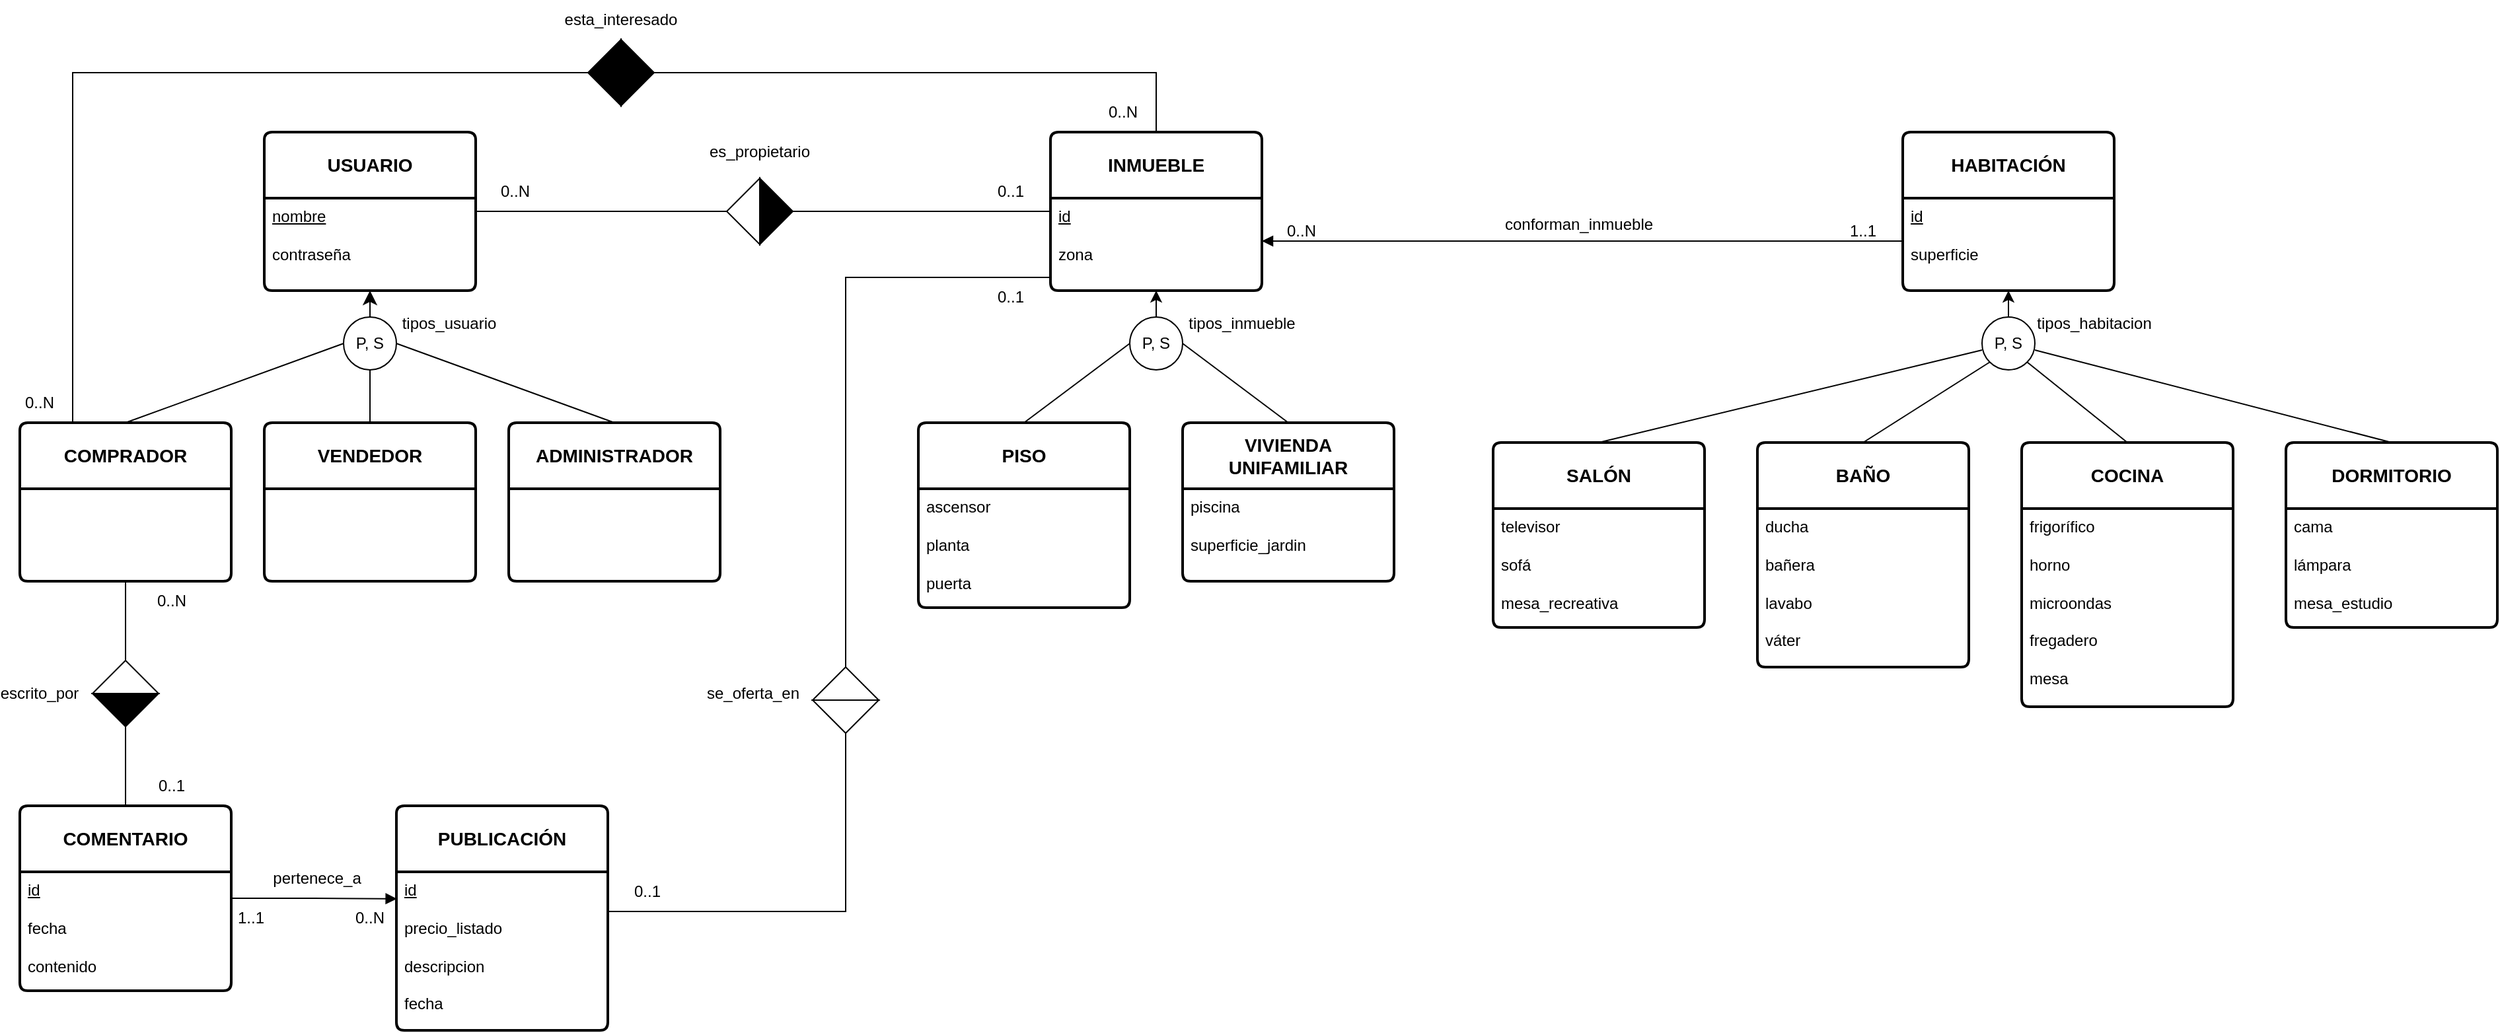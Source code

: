 <mxfile version="27.0.6">
  <diagram id="R2lEEEUBdFMjLlhIrx00" name="Page-1">
    <mxGraphModel dx="574" dy="304" grid="1" gridSize="10" guides="1" tooltips="1" connect="1" arrows="1" fold="1" page="1" pageScale="1" pageWidth="850" pageHeight="1100" math="0" shadow="0" extFonts="Permanent Marker^https://fonts.googleapis.com/css?family=Permanent+Marker">
      <root>
        <mxCell id="0" />
        <mxCell id="1" parent="0" />
        <mxCell id="4e2i7B92s4lmDY4O2SuO-6" value="&lt;b&gt;USUARIO&lt;/b&gt;" style="swimlane;childLayout=stackLayout;horizontal=1;startSize=50;horizontalStack=0;rounded=1;fontSize=14;fontStyle=0;strokeWidth=2;resizeParent=0;resizeLast=1;shadow=0;dashed=0;align=center;arcSize=4;whiteSpace=wrap;html=1;" parent="1" vertex="1">
          <mxGeometry x="280" y="180" width="160" height="120" as="geometry" />
        </mxCell>
        <mxCell id="4e2i7B92s4lmDY4O2SuO-7" value="&lt;u&gt;nombre&lt;/u&gt;&lt;br&gt;&lt;br&gt;&lt;div&gt;contraseña&lt;/div&gt;" style="align=left;strokeColor=none;fillColor=none;spacingLeft=4;spacingRight=4;fontSize=12;verticalAlign=top;resizable=0;rotatable=0;part=1;html=1;whiteSpace=wrap;" parent="4e2i7B92s4lmDY4O2SuO-6" vertex="1">
          <mxGeometry y="50" width="160" height="70" as="geometry" />
        </mxCell>
        <mxCell id="4e2i7B92s4lmDY4O2SuO-20" style="edgeStyle=none;curved=1;rounded=0;orthogonalLoop=1;jettySize=auto;html=1;exitX=0.5;exitY=0;exitDx=0;exitDy=0;entryX=0;entryY=0.5;entryDx=0;entryDy=0;fontSize=12;startSize=8;endSize=8;endArrow=none;startFill=0;" parent="1" source="4e2i7B92s4lmDY4O2SuO-8" target="4e2i7B92s4lmDY4O2SuO-13" edge="1">
          <mxGeometry relative="1" as="geometry" />
        </mxCell>
        <mxCell id="3zyrOIfzfFuT3gQMHK2X-5" style="edgeStyle=orthogonalEdgeStyle;rounded=0;orthogonalLoop=1;jettySize=auto;html=1;exitX=0.25;exitY=0;exitDx=0;exitDy=0;entryX=1;entryY=0.5;entryDx=0;entryDy=0;endArrow=none;startFill=0;" edge="1" parent="1" source="4e2i7B92s4lmDY4O2SuO-8" target="3zyrOIfzfFuT3gQMHK2X-1">
          <mxGeometry relative="1" as="geometry" />
        </mxCell>
        <mxCell id="4e2i7B92s4lmDY4O2SuO-8" value="&lt;b&gt;COMPRADOR&lt;/b&gt;" style="swimlane;childLayout=stackLayout;horizontal=1;startSize=50;horizontalStack=0;rounded=1;fontSize=14;fontStyle=0;strokeWidth=2;resizeParent=0;resizeLast=1;shadow=0;dashed=0;align=center;arcSize=4;whiteSpace=wrap;html=1;" parent="1" vertex="1">
          <mxGeometry x="95" y="400" width="160" height="120" as="geometry" />
        </mxCell>
        <mxCell id="4e2i7B92s4lmDY4O2SuO-19" style="edgeStyle=none;curved=1;rounded=0;orthogonalLoop=1;jettySize=auto;html=1;exitX=0.5;exitY=0;exitDx=0;exitDy=0;entryX=0.5;entryY=1;entryDx=0;entryDy=0;fontSize=12;startSize=8;endSize=8;endArrow=none;startFill=0;" parent="1" source="4e2i7B92s4lmDY4O2SuO-10" target="4e2i7B92s4lmDY4O2SuO-13" edge="1">
          <mxGeometry relative="1" as="geometry" />
        </mxCell>
        <mxCell id="4e2i7B92s4lmDY4O2SuO-10" value="&lt;b&gt;VENDEDOR&lt;/b&gt;" style="swimlane;childLayout=stackLayout;horizontal=1;startSize=50;horizontalStack=0;rounded=1;fontSize=14;fontStyle=0;strokeWidth=2;resizeParent=0;resizeLast=1;shadow=0;dashed=0;align=center;arcSize=4;whiteSpace=wrap;html=1;" parent="1" vertex="1">
          <mxGeometry x="280" y="400" width="160" height="120" as="geometry" />
        </mxCell>
        <mxCell id="4e2i7B92s4lmDY4O2SuO-18" style="edgeStyle=none;curved=1;rounded=0;orthogonalLoop=1;jettySize=auto;html=1;exitX=0.5;exitY=0;exitDx=0;exitDy=0;entryX=1;entryY=0.5;entryDx=0;entryDy=0;fontSize=12;startSize=8;endSize=8;endArrow=none;startFill=0;" parent="1" source="4e2i7B92s4lmDY4O2SuO-11" target="4e2i7B92s4lmDY4O2SuO-13" edge="1">
          <mxGeometry relative="1" as="geometry" />
        </mxCell>
        <mxCell id="4e2i7B92s4lmDY4O2SuO-11" value="&lt;b&gt;ADMINISTRADOR&lt;/b&gt;" style="swimlane;childLayout=stackLayout;horizontal=1;startSize=50;horizontalStack=0;rounded=1;fontSize=14;fontStyle=0;strokeWidth=2;resizeParent=0;resizeLast=1;shadow=0;dashed=0;align=center;arcSize=4;whiteSpace=wrap;html=1;" parent="1" vertex="1">
          <mxGeometry x="465" y="400" width="160" height="120" as="geometry" />
        </mxCell>
        <mxCell id="4e2i7B92s4lmDY4O2SuO-14" style="edgeStyle=none;curved=1;rounded=0;orthogonalLoop=1;jettySize=auto;html=1;exitX=0.5;exitY=0;exitDx=0;exitDy=0;entryX=0.5;entryY=1;entryDx=0;entryDy=0;fontSize=12;startSize=8;endSize=8;" parent="1" source="4e2i7B92s4lmDY4O2SuO-13" target="4e2i7B92s4lmDY4O2SuO-7" edge="1">
          <mxGeometry relative="1" as="geometry" />
        </mxCell>
        <mxCell id="4e2i7B92s4lmDY4O2SuO-13" value="P, S" style="ellipse;whiteSpace=wrap;html=1;aspect=fixed;" parent="1" vertex="1">
          <mxGeometry x="340" y="320" width="40" height="40" as="geometry" />
        </mxCell>
        <mxCell id="4e2i7B92s4lmDY4O2SuO-21" value="tipos_usuario" style="text;html=1;align=center;verticalAlign=middle;whiteSpace=wrap;rounded=0;" parent="1" vertex="1">
          <mxGeometry x="390" y="310" width="60" height="30" as="geometry" />
        </mxCell>
        <mxCell id="4e2i7B92s4lmDY4O2SuO-22" value="&lt;b&gt;INMUEBLE&lt;/b&gt;" style="swimlane;childLayout=stackLayout;horizontal=1;startSize=50;horizontalStack=0;rounded=1;fontSize=14;fontStyle=0;strokeWidth=2;resizeParent=0;resizeLast=1;shadow=0;dashed=0;align=center;arcSize=4;whiteSpace=wrap;html=1;" parent="1" vertex="1">
          <mxGeometry x="875" y="180" width="160" height="120" as="geometry" />
        </mxCell>
        <mxCell id="4e2i7B92s4lmDY4O2SuO-23" value="&lt;u&gt;id&lt;/u&gt;&lt;br&gt;&lt;br&gt;&lt;div&gt;zona&lt;/div&gt;" style="align=left;strokeColor=none;fillColor=none;spacingLeft=4;spacingRight=4;fontSize=12;verticalAlign=top;resizable=0;rotatable=0;part=1;html=1;whiteSpace=wrap;" parent="4e2i7B92s4lmDY4O2SuO-22" vertex="1">
          <mxGeometry y="50" width="160" height="70" as="geometry" />
        </mxCell>
        <mxCell id="v-jbXw5zntiqwaU9itKJ-7" style="edgeStyle=none;curved=1;rounded=0;orthogonalLoop=1;jettySize=auto;html=1;exitX=0.5;exitY=0;exitDx=0;exitDy=0;entryX=0;entryY=0.5;entryDx=0;entryDy=0;fontSize=12;startSize=8;endSize=8;endArrow=none;startFill=0;" parent="1" edge="1">
          <mxGeometry relative="1" as="geometry">
            <mxPoint x="935" y="340" as="targetPoint" />
            <mxPoint x="855.0" y="400.0" as="sourcePoint" />
          </mxGeometry>
        </mxCell>
        <mxCell id="v-jbXw5zntiqwaU9itKJ-11" style="edgeStyle=none;curved=1;rounded=0;orthogonalLoop=1;jettySize=auto;html=1;exitX=0.5;exitY=0;exitDx=0;exitDy=0;entryX=1;entryY=0.5;entryDx=0;entryDy=0;fontSize=12;startSize=8;endSize=8;endArrow=none;startFill=0;" parent="1" edge="1">
          <mxGeometry relative="1" as="geometry">
            <mxPoint x="975" y="340" as="targetPoint" />
            <mxPoint x="1055.0" y="400.0" as="sourcePoint" />
          </mxGeometry>
        </mxCell>
        <mxCell id="v-jbXw5zntiqwaU9itKJ-15" style="edgeStyle=orthogonalEdgeStyle;rounded=0;orthogonalLoop=1;jettySize=auto;html=1;exitX=0.5;exitY=0;exitDx=0;exitDy=0;entryX=0.5;entryY=1;entryDx=0;entryDy=0;" parent="1" source="v-jbXw5zntiqwaU9itKJ-14" target="4e2i7B92s4lmDY4O2SuO-23" edge="1">
          <mxGeometry relative="1" as="geometry" />
        </mxCell>
        <mxCell id="v-jbXw5zntiqwaU9itKJ-14" value="P, S" style="ellipse;whiteSpace=wrap;html=1;aspect=fixed;" parent="1" vertex="1">
          <mxGeometry x="935" y="320" width="40" height="40" as="geometry" />
        </mxCell>
        <mxCell id="v-jbXw5zntiqwaU9itKJ-16" value="tipos_inmueble" style="text;html=1;align=center;verticalAlign=middle;whiteSpace=wrap;rounded=0;" parent="1" vertex="1">
          <mxGeometry x="990" y="310" width="60" height="30" as="geometry" />
        </mxCell>
        <mxCell id="v-jbXw5zntiqwaU9itKJ-18" value="&lt;b&gt;PISO&lt;/b&gt;" style="swimlane;childLayout=stackLayout;horizontal=1;startSize=50;horizontalStack=0;rounded=1;fontSize=14;fontStyle=0;strokeWidth=2;resizeParent=0;resizeLast=1;shadow=0;dashed=0;align=center;arcSize=4;whiteSpace=wrap;html=1;" parent="1" vertex="1">
          <mxGeometry x="775" y="400" width="160" height="140" as="geometry" />
        </mxCell>
        <mxCell id="v-jbXw5zntiqwaU9itKJ-19" value="&lt;div&gt;ascensor&lt;/div&gt;&lt;div&gt;&lt;br&gt;&lt;/div&gt;planta&lt;div&gt;&lt;br&gt;&lt;/div&gt;&lt;div&gt;puerta&lt;/div&gt;" style="align=left;strokeColor=none;fillColor=none;spacingLeft=4;spacingRight=4;fontSize=12;verticalAlign=top;resizable=0;rotatable=0;part=1;html=1;whiteSpace=wrap;" parent="v-jbXw5zntiqwaU9itKJ-18" vertex="1">
          <mxGeometry y="50" width="160" height="90" as="geometry" />
        </mxCell>
        <mxCell id="v-jbXw5zntiqwaU9itKJ-20" value="&lt;b&gt;VIVIENDA UNIFAMILIAR&lt;/b&gt;" style="swimlane;childLayout=stackLayout;horizontal=1;startSize=50;horizontalStack=0;rounded=1;fontSize=14;fontStyle=0;strokeWidth=2;resizeParent=0;resizeLast=1;shadow=0;dashed=0;align=center;arcSize=4;whiteSpace=wrap;html=1;" parent="1" vertex="1">
          <mxGeometry x="975" y="400" width="160" height="120" as="geometry" />
        </mxCell>
        <mxCell id="v-jbXw5zntiqwaU9itKJ-21" value="piscina&lt;div&gt;&lt;br&gt;&lt;/div&gt;&lt;div&gt;superficie_jardin&lt;/div&gt;" style="align=left;strokeColor=none;fillColor=none;spacingLeft=4;spacingRight=4;fontSize=12;verticalAlign=top;resizable=0;rotatable=0;part=1;html=1;whiteSpace=wrap;" parent="v-jbXw5zntiqwaU9itKJ-20" vertex="1">
          <mxGeometry y="50" width="160" height="70" as="geometry" />
        </mxCell>
        <mxCell id="v-jbXw5zntiqwaU9itKJ-22" value="&lt;b&gt;HABITACIÓN&lt;/b&gt;" style="swimlane;childLayout=stackLayout;horizontal=1;startSize=50;horizontalStack=0;rounded=1;fontSize=14;fontStyle=0;strokeWidth=2;resizeParent=0;resizeLast=1;shadow=0;dashed=0;align=center;arcSize=4;whiteSpace=wrap;html=1;" parent="1" vertex="1">
          <mxGeometry x="1520" y="180" width="160" height="120" as="geometry" />
        </mxCell>
        <mxCell id="v-jbXw5zntiqwaU9itKJ-23" value="&lt;u&gt;id&lt;/u&gt;&lt;div&gt;&lt;br&gt;&lt;/div&gt;&lt;div&gt;superficie&lt;/div&gt;" style="align=left;strokeColor=none;fillColor=none;spacingLeft=4;spacingRight=4;fontSize=12;verticalAlign=top;resizable=0;rotatable=0;part=1;html=1;whiteSpace=wrap;" parent="v-jbXw5zntiqwaU9itKJ-22" vertex="1">
          <mxGeometry y="50" width="160" height="70" as="geometry" />
        </mxCell>
        <mxCell id="v-jbXw5zntiqwaU9itKJ-26" style="edgeStyle=orthogonalEdgeStyle;rounded=0;orthogonalLoop=1;jettySize=auto;html=1;exitX=0.5;exitY=0;exitDx=0;exitDy=0;entryX=0.5;entryY=1;entryDx=0;entryDy=0;" parent="1" source="v-jbXw5zntiqwaU9itKJ-27" edge="1">
          <mxGeometry relative="1" as="geometry">
            <mxPoint x="1600" y="300" as="targetPoint" />
          </mxGeometry>
        </mxCell>
        <mxCell id="v-jbXw5zntiqwaU9itKJ-42" style="rounded=0;orthogonalLoop=1;jettySize=auto;html=1;exitX=1;exitY=0.5;exitDx=0;exitDy=0;entryX=0.5;entryY=0;entryDx=0;entryDy=0;endArrow=none;startFill=0;" parent="1" target="v-jbXw5zntiqwaU9itKJ-37" edge="1">
          <mxGeometry relative="1" as="geometry">
            <mxPoint x="1620" y="345" as="sourcePoint" />
          </mxGeometry>
        </mxCell>
        <mxCell id="v-jbXw5zntiqwaU9itKJ-27" value="P, S" style="ellipse;whiteSpace=wrap;html=1;aspect=fixed;" parent="1" vertex="1">
          <mxGeometry x="1580" y="320" width="40" height="40" as="geometry" />
        </mxCell>
        <mxCell id="v-jbXw5zntiqwaU9itKJ-28" value="tipos_habitacion" style="text;html=1;align=center;verticalAlign=middle;whiteSpace=wrap;rounded=0;" parent="1" vertex="1">
          <mxGeometry x="1635" y="310" width="60" height="30" as="geometry" />
        </mxCell>
        <mxCell id="v-jbXw5zntiqwaU9itKJ-39" style="rounded=0;orthogonalLoop=1;jettySize=auto;html=1;exitX=0.5;exitY=0;exitDx=0;exitDy=0;entryX=0;entryY=0.5;entryDx=0;entryDy=0;endArrow=none;startFill=0;" parent="1" source="v-jbXw5zntiqwaU9itKJ-29" edge="1">
          <mxGeometry relative="1" as="geometry">
            <mxPoint x="1580" y="345" as="targetPoint" />
          </mxGeometry>
        </mxCell>
        <mxCell id="v-jbXw5zntiqwaU9itKJ-29" value="&lt;b&gt;SALÓN&lt;/b&gt;" style="swimlane;childLayout=stackLayout;horizontal=1;startSize=50;horizontalStack=0;rounded=1;fontSize=14;fontStyle=0;strokeWidth=2;resizeParent=0;resizeLast=1;shadow=0;dashed=0;align=center;arcSize=4;whiteSpace=wrap;html=1;" parent="1" vertex="1">
          <mxGeometry x="1210" y="415" width="160" height="140" as="geometry" />
        </mxCell>
        <mxCell id="v-jbXw5zntiqwaU9itKJ-30" value="televisor&lt;div&gt;&lt;br&gt;&lt;/div&gt;&lt;div&gt;sofá&lt;/div&gt;&lt;div&gt;&lt;br&gt;&lt;/div&gt;&lt;div&gt;mesa_recreativa&lt;/div&gt;" style="align=left;strokeColor=none;fillColor=none;spacingLeft=4;spacingRight=4;fontSize=12;verticalAlign=top;resizable=0;rotatable=0;part=1;html=1;whiteSpace=wrap;" parent="v-jbXw5zntiqwaU9itKJ-29" vertex="1">
          <mxGeometry y="50" width="160" height="90" as="geometry" />
        </mxCell>
        <mxCell id="v-jbXw5zntiqwaU9itKJ-40" style="rounded=0;orthogonalLoop=1;jettySize=auto;html=1;exitX=0.5;exitY=0;exitDx=0;exitDy=0;entryX=0;entryY=1;entryDx=0;entryDy=0;endArrow=none;startFill=0;" parent="1" source="v-jbXw5zntiqwaU9itKJ-31" target="v-jbXw5zntiqwaU9itKJ-27" edge="1">
          <mxGeometry relative="1" as="geometry">
            <mxPoint x="1585.858" y="359.142" as="targetPoint" />
          </mxGeometry>
        </mxCell>
        <mxCell id="v-jbXw5zntiqwaU9itKJ-31" value="&lt;b&gt;BAÑO&lt;/b&gt;" style="swimlane;childLayout=stackLayout;horizontal=1;startSize=50;horizontalStack=0;rounded=1;fontSize=14;fontStyle=0;strokeWidth=2;resizeParent=0;resizeLast=1;shadow=0;dashed=0;align=center;arcSize=4;whiteSpace=wrap;html=1;" parent="1" vertex="1">
          <mxGeometry x="1410" y="415" width="160" height="170" as="geometry" />
        </mxCell>
        <mxCell id="v-jbXw5zntiqwaU9itKJ-32" value="ducha&lt;div&gt;&lt;br&gt;&lt;/div&gt;&lt;div&gt;bañera&lt;/div&gt;&lt;div&gt;&lt;br&gt;&lt;/div&gt;&lt;div&gt;lavabo&lt;/div&gt;&lt;div&gt;&lt;br&gt;&lt;/div&gt;&lt;div&gt;váter&lt;/div&gt;" style="align=left;strokeColor=none;fillColor=none;spacingLeft=4;spacingRight=4;fontSize=12;verticalAlign=top;resizable=0;rotatable=0;part=1;html=1;whiteSpace=wrap;" parent="v-jbXw5zntiqwaU9itKJ-31" vertex="1">
          <mxGeometry y="50" width="160" height="120" as="geometry" />
        </mxCell>
        <mxCell id="v-jbXw5zntiqwaU9itKJ-41" style="rounded=0;orthogonalLoop=1;jettySize=auto;html=1;exitX=0.5;exitY=0;exitDx=0;exitDy=0;entryX=1;entryY=1;entryDx=0;entryDy=0;endArrow=none;startFill=0;" parent="1" source="v-jbXw5zntiqwaU9itKJ-33" target="v-jbXw5zntiqwaU9itKJ-27" edge="1">
          <mxGeometry relative="1" as="geometry">
            <mxPoint x="1614.142" y="359.142" as="targetPoint" />
          </mxGeometry>
        </mxCell>
        <mxCell id="v-jbXw5zntiqwaU9itKJ-33" value="&lt;b&gt;COCINA&lt;/b&gt;" style="swimlane;childLayout=stackLayout;horizontal=1;startSize=50;horizontalStack=0;rounded=1;fontSize=14;fontStyle=0;strokeWidth=2;resizeParent=0;resizeLast=1;shadow=0;dashed=0;align=center;arcSize=4;whiteSpace=wrap;html=1;" parent="1" vertex="1">
          <mxGeometry x="1610" y="415" width="160" height="200" as="geometry" />
        </mxCell>
        <mxCell id="v-jbXw5zntiqwaU9itKJ-34" value="frigorífico&lt;div&gt;&lt;br&gt;&lt;/div&gt;&lt;div&gt;horno&lt;/div&gt;&lt;div&gt;&lt;br&gt;&lt;/div&gt;&lt;div&gt;microondas&lt;/div&gt;&lt;div&gt;&lt;br&gt;&lt;/div&gt;&lt;div&gt;fregadero&lt;/div&gt;&lt;div&gt;&lt;br&gt;&lt;/div&gt;&lt;div&gt;mesa&lt;/div&gt;" style="align=left;strokeColor=none;fillColor=none;spacingLeft=4;spacingRight=4;fontSize=12;verticalAlign=top;resizable=0;rotatable=0;part=1;html=1;whiteSpace=wrap;" parent="v-jbXw5zntiqwaU9itKJ-33" vertex="1">
          <mxGeometry y="50" width="160" height="150" as="geometry" />
        </mxCell>
        <mxCell id="v-jbXw5zntiqwaU9itKJ-37" value="&lt;b&gt;DORMITORIO&lt;/b&gt;" style="swimlane;childLayout=stackLayout;horizontal=1;startSize=50;horizontalStack=0;rounded=1;fontSize=14;fontStyle=0;strokeWidth=2;resizeParent=0;resizeLast=1;shadow=0;dashed=0;align=center;arcSize=4;whiteSpace=wrap;html=1;" parent="1" vertex="1">
          <mxGeometry x="1810" y="415" width="160" height="140" as="geometry" />
        </mxCell>
        <mxCell id="v-jbXw5zntiqwaU9itKJ-38" value="cama&lt;div&gt;&lt;br&gt;&lt;/div&gt;&lt;div&gt;lámpara&lt;/div&gt;&lt;div&gt;&lt;br&gt;&lt;/div&gt;&lt;div&gt;mesa_estudio&lt;/div&gt;" style="align=left;strokeColor=none;fillColor=none;spacingLeft=4;spacingRight=4;fontSize=12;verticalAlign=top;resizable=0;rotatable=0;part=1;html=1;whiteSpace=wrap;" parent="v-jbXw5zntiqwaU9itKJ-37" vertex="1">
          <mxGeometry y="50" width="160" height="90" as="geometry" />
        </mxCell>
        <mxCell id="v-jbXw5zntiqwaU9itKJ-43" value="&lt;b&gt;PUBLICACIÓN&lt;/b&gt;" style="swimlane;childLayout=stackLayout;horizontal=1;startSize=50;horizontalStack=0;rounded=1;fontSize=14;fontStyle=0;strokeWidth=2;resizeParent=0;resizeLast=1;shadow=0;dashed=0;align=center;arcSize=4;whiteSpace=wrap;html=1;" parent="1" vertex="1">
          <mxGeometry x="380" y="690" width="160" height="170" as="geometry" />
        </mxCell>
        <mxCell id="v-jbXw5zntiqwaU9itKJ-44" value="&lt;u&gt;id&lt;/u&gt;&lt;br&gt;&lt;br&gt;&lt;div&gt;precio_listado&lt;/div&gt;&lt;div&gt;&lt;br&gt;&lt;/div&gt;&lt;div&gt;descripcion&lt;/div&gt;&lt;div&gt;&lt;br&gt;&lt;/div&gt;&lt;div&gt;fecha&lt;/div&gt;" style="align=left;strokeColor=none;fillColor=none;spacingLeft=4;spacingRight=4;fontSize=12;verticalAlign=top;resizable=0;rotatable=0;part=1;html=1;whiteSpace=wrap;" parent="v-jbXw5zntiqwaU9itKJ-43" vertex="1">
          <mxGeometry y="50" width="160" height="120" as="geometry" />
        </mxCell>
        <mxCell id="v-jbXw5zntiqwaU9itKJ-54" value="&lt;b&gt;COMENTARIO&lt;/b&gt;" style="swimlane;childLayout=stackLayout;horizontal=1;startSize=50;horizontalStack=0;rounded=1;fontSize=14;fontStyle=0;strokeWidth=2;resizeParent=0;resizeLast=1;shadow=0;dashed=0;align=center;arcSize=4;whiteSpace=wrap;html=1;" parent="1" vertex="1">
          <mxGeometry x="95" y="690" width="160" height="140" as="geometry" />
        </mxCell>
        <mxCell id="v-jbXw5zntiqwaU9itKJ-55" value="&lt;u&gt;id&lt;/u&gt;&lt;br&gt;&lt;br&gt;&lt;div&gt;fecha&lt;/div&gt;&lt;div&gt;&lt;br&gt;&lt;/div&gt;&lt;div&gt;contenido&lt;/div&gt;&lt;div&gt;&lt;br&gt;&lt;/div&gt;" style="align=left;strokeColor=none;fillColor=none;spacingLeft=4;spacingRight=4;fontSize=12;verticalAlign=top;resizable=0;rotatable=0;part=1;html=1;whiteSpace=wrap;" parent="v-jbXw5zntiqwaU9itKJ-54" vertex="1">
          <mxGeometry y="50" width="160" height="90" as="geometry" />
        </mxCell>
        <mxCell id="v-jbXw5zntiqwaU9itKJ-61" style="edgeStyle=orthogonalEdgeStyle;rounded=0;orthogonalLoop=1;jettySize=auto;html=1;exitX=1;exitY=0.5;exitDx=0;exitDy=0;entryX=0.5;entryY=0;entryDx=0;entryDy=0;endArrow=none;startFill=0;" parent="1" source="v-jbXw5zntiqwaU9itKJ-58" target="v-jbXw5zntiqwaU9itKJ-54" edge="1">
          <mxGeometry relative="1" as="geometry" />
        </mxCell>
        <mxCell id="v-jbXw5zntiqwaU9itKJ-58" value="" style="triangle;whiteSpace=wrap;html=1;direction=south;fillColor=#000000;" parent="1" vertex="1">
          <mxGeometry x="150" y="605" width="50" height="25" as="geometry" />
        </mxCell>
        <mxCell id="v-jbXw5zntiqwaU9itKJ-60" style="edgeStyle=orthogonalEdgeStyle;rounded=0;orthogonalLoop=1;jettySize=auto;html=1;exitX=1;exitY=0.5;exitDx=0;exitDy=0;entryX=0.5;entryY=1;entryDx=0;entryDy=0;endArrow=none;startFill=0;" parent="1" source="v-jbXw5zntiqwaU9itKJ-59" target="4e2i7B92s4lmDY4O2SuO-8" edge="1">
          <mxGeometry relative="1" as="geometry" />
        </mxCell>
        <mxCell id="v-jbXw5zntiqwaU9itKJ-59" value="" style="triangle;whiteSpace=wrap;html=1;direction=north;" parent="1" vertex="1">
          <mxGeometry x="150" y="580" width="50" height="25" as="geometry" />
        </mxCell>
        <mxCell id="v-jbXw5zntiqwaU9itKJ-62" value="escrito_por" style="text;html=1;align=center;verticalAlign=middle;whiteSpace=wrap;rounded=0;" parent="1" vertex="1">
          <mxGeometry x="80" y="590" width="60" height="30" as="geometry" />
        </mxCell>
        <mxCell id="v-jbXw5zntiqwaU9itKJ-63" value="0..1" style="text;html=1;align=center;verticalAlign=middle;whiteSpace=wrap;rounded=0;" parent="1" vertex="1">
          <mxGeometry x="180" y="660" width="60" height="30" as="geometry" />
        </mxCell>
        <mxCell id="v-jbXw5zntiqwaU9itKJ-64" value="0..N" style="text;html=1;align=center;verticalAlign=middle;whiteSpace=wrap;rounded=0;" parent="1" vertex="1">
          <mxGeometry x="180" y="520" width="60" height="30" as="geometry" />
        </mxCell>
        <mxCell id="v-jbXw5zntiqwaU9itKJ-66" value="" style="triangle;whiteSpace=wrap;html=1;direction=west;fillColor=#FFFFFF;" parent="1" vertex="1">
          <mxGeometry x="630" y="215" width="25" height="50" as="geometry" />
        </mxCell>
        <mxCell id="v-jbXw5zntiqwaU9itKJ-73" style="edgeStyle=orthogonalEdgeStyle;rounded=0;orthogonalLoop=1;jettySize=auto;html=1;exitX=1;exitY=0.5;exitDx=0;exitDy=0;entryX=0;entryY=0.5;entryDx=0;entryDy=0;endArrow=none;startFill=0;" parent="1" source="v-jbXw5zntiqwaU9itKJ-68" target="4e2i7B92s4lmDY4O2SuO-22" edge="1">
          <mxGeometry relative="1" as="geometry" />
        </mxCell>
        <mxCell id="v-jbXw5zntiqwaU9itKJ-68" value="" style="triangle;whiteSpace=wrap;html=1;direction=east;gradientColor=none;fillColor=#000000;" parent="1" vertex="1">
          <mxGeometry x="655" y="215" width="25" height="50" as="geometry" />
        </mxCell>
        <mxCell id="v-jbXw5zntiqwaU9itKJ-70" value="0..1" style="text;html=1;align=center;verticalAlign=middle;whiteSpace=wrap;rounded=0;" parent="1" vertex="1">
          <mxGeometry x="815" y="210" width="60" height="30" as="geometry" />
        </mxCell>
        <mxCell id="v-jbXw5zntiqwaU9itKJ-71" value="0..N" style="text;html=1;align=center;verticalAlign=middle;whiteSpace=wrap;rounded=0;" parent="1" vertex="1">
          <mxGeometry x="440" y="210" width="60" height="30" as="geometry" />
        </mxCell>
        <mxCell id="v-jbXw5zntiqwaU9itKJ-76" style="edgeStyle=orthogonalEdgeStyle;rounded=0;orthogonalLoop=1;jettySize=auto;html=1;exitX=1;exitY=0.5;exitDx=0;exitDy=0;endArrow=none;startFill=0;entryX=1;entryY=0.143;entryDx=0;entryDy=0;entryPerimeter=0;" parent="1" source="v-jbXw5zntiqwaU9itKJ-66" target="4e2i7B92s4lmDY4O2SuO-7" edge="1">
          <mxGeometry relative="1" as="geometry">
            <mxPoint x="625" y="239.57" as="sourcePoint" />
            <mxPoint x="480" y="240" as="targetPoint" />
          </mxGeometry>
        </mxCell>
        <mxCell id="v-jbXw5zntiqwaU9itKJ-77" value="es_propietario" style="text;html=1;align=center;verticalAlign=middle;whiteSpace=wrap;rounded=0;" parent="1" vertex="1">
          <mxGeometry x="625" y="180" width="60" height="30" as="geometry" />
        </mxCell>
        <mxCell id="3zyrOIfzfFuT3gQMHK2X-1" value="" style="triangle;whiteSpace=wrap;html=1;direction=west;fillColor=#000000;" vertex="1" parent="1">
          <mxGeometry x="525" y="110" width="25" height="50" as="geometry" />
        </mxCell>
        <mxCell id="3zyrOIfzfFuT3gQMHK2X-6" style="edgeStyle=orthogonalEdgeStyle;rounded=0;orthogonalLoop=1;jettySize=auto;html=1;exitX=1;exitY=0.5;exitDx=0;exitDy=0;endArrow=none;startFill=0;entryX=0.5;entryY=0;entryDx=0;entryDy=0;" edge="1" parent="1" source="3zyrOIfzfFuT3gQMHK2X-2" target="4e2i7B92s4lmDY4O2SuO-22">
          <mxGeometry relative="1" as="geometry">
            <mxPoint x="955" y="190" as="targetPoint" />
          </mxGeometry>
        </mxCell>
        <mxCell id="3zyrOIfzfFuT3gQMHK2X-2" value="" style="triangle;whiteSpace=wrap;html=1;direction=east;gradientColor=none;fillColor=#000000;" vertex="1" parent="1">
          <mxGeometry x="550" y="110" width="25" height="50" as="geometry" />
        </mxCell>
        <mxCell id="3zyrOIfzfFuT3gQMHK2X-3" value="esta_interesado" style="text;html=1;align=center;verticalAlign=middle;whiteSpace=wrap;rounded=0;" vertex="1" parent="1">
          <mxGeometry x="520" y="80" width="60" height="30" as="geometry" />
        </mxCell>
        <mxCell id="3zyrOIfzfFuT3gQMHK2X-7" value="0..N" style="text;html=1;align=center;verticalAlign=middle;whiteSpace=wrap;rounded=0;" vertex="1" parent="1">
          <mxGeometry x="80" y="370" width="60" height="30" as="geometry" />
        </mxCell>
        <mxCell id="3zyrOIfzfFuT3gQMHK2X-8" value="0..N" style="text;html=1;align=center;verticalAlign=middle;whiteSpace=wrap;rounded=0;" vertex="1" parent="1">
          <mxGeometry x="900" y="150" width="60" height="30" as="geometry" />
        </mxCell>
        <mxCell id="3zyrOIfzfFuT3gQMHK2X-28" value="conforman_inmueble" style="text;html=1;align=center;verticalAlign=middle;whiteSpace=wrap;rounded=0;" vertex="1" parent="1">
          <mxGeometry x="1245" y="235" width="60" height="30" as="geometry" />
        </mxCell>
        <mxCell id="3zyrOIfzfFuT3gQMHK2X-41" style="rounded=0;orthogonalLoop=1;jettySize=auto;html=1;exitX=1;exitY=0.75;exitDx=0;exitDy=0;entryX=0;entryY=0.75;entryDx=0;entryDy=0;endArrow=block;endFill=1;" edge="1" parent="1" source="3zyrOIfzfFuT3gQMHK2X-35" target="3zyrOIfzfFuT3gQMHK2X-36">
          <mxGeometry relative="1" as="geometry" />
        </mxCell>
        <mxCell id="3zyrOIfzfFuT3gQMHK2X-35" value="1..1" style="text;html=1;align=center;verticalAlign=middle;whiteSpace=wrap;rounded=0;" vertex="1" parent="1">
          <mxGeometry x="1460" y="240" width="60" height="30" as="geometry" />
        </mxCell>
        <mxCell id="3zyrOIfzfFuT3gQMHK2X-36" value="0..N" style="text;html=1;align=center;verticalAlign=middle;whiteSpace=wrap;rounded=0;" vertex="1" parent="1">
          <mxGeometry x="1035" y="240" width="60" height="30" as="geometry" />
        </mxCell>
        <mxCell id="3zyrOIfzfFuT3gQMHK2X-42" value="" style="triangle;whiteSpace=wrap;html=1;direction=south;fillColor=#FFFFFF;" vertex="1" parent="1">
          <mxGeometry x="695" y="610" width="50" height="25" as="geometry" />
        </mxCell>
        <mxCell id="3zyrOIfzfFuT3gQMHK2X-46" style="edgeStyle=orthogonalEdgeStyle;rounded=0;orthogonalLoop=1;jettySize=auto;html=1;exitX=1;exitY=0.5;exitDx=0;exitDy=0;entryX=0;entryY=0.75;entryDx=0;entryDy=0;endArrow=none;startFill=0;" edge="1" parent="1" source="3zyrOIfzfFuT3gQMHK2X-43" target="4e2i7B92s4lmDY4O2SuO-22">
          <mxGeometry relative="1" as="geometry">
            <Array as="points">
              <mxPoint x="720" y="290" />
              <mxPoint x="875" y="290" />
            </Array>
          </mxGeometry>
        </mxCell>
        <mxCell id="3zyrOIfzfFuT3gQMHK2X-43" value="" style="triangle;whiteSpace=wrap;html=1;direction=north;" vertex="1" parent="1">
          <mxGeometry x="695" y="585" width="50" height="25" as="geometry" />
        </mxCell>
        <mxCell id="3zyrOIfzfFuT3gQMHK2X-44" value="se_oferta_en" style="text;html=1;align=center;verticalAlign=middle;whiteSpace=wrap;rounded=0;" vertex="1" parent="1">
          <mxGeometry x="620" y="590" width="60" height="30" as="geometry" />
        </mxCell>
        <mxCell id="3zyrOIfzfFuT3gQMHK2X-45" style="edgeStyle=orthogonalEdgeStyle;rounded=0;orthogonalLoop=1;jettySize=auto;html=1;exitX=1;exitY=0.25;exitDx=0;exitDy=0;entryX=1;entryY=0.5;entryDx=0;entryDy=0;endArrow=none;startFill=0;" edge="1" parent="1" source="v-jbXw5zntiqwaU9itKJ-44" target="3zyrOIfzfFuT3gQMHK2X-42">
          <mxGeometry relative="1" as="geometry" />
        </mxCell>
        <mxCell id="3zyrOIfzfFuT3gQMHK2X-47" value="0..1" style="text;html=1;align=center;verticalAlign=middle;whiteSpace=wrap;rounded=0;" vertex="1" parent="1">
          <mxGeometry x="540" y="740" width="60" height="30" as="geometry" />
        </mxCell>
        <mxCell id="3zyrOIfzfFuT3gQMHK2X-48" value="0..1" style="text;html=1;align=center;verticalAlign=middle;whiteSpace=wrap;rounded=0;" vertex="1" parent="1">
          <mxGeometry x="815" y="290" width="60" height="30" as="geometry" />
        </mxCell>
        <mxCell id="3zyrOIfzfFuT3gQMHK2X-57" value="pertenece_a" style="text;html=1;align=center;verticalAlign=middle;whiteSpace=wrap;rounded=0;" vertex="1" parent="1">
          <mxGeometry x="290" y="730" width="60" height="30" as="geometry" />
        </mxCell>
        <mxCell id="3zyrOIfzfFuT3gQMHK2X-61" style="edgeStyle=orthogonalEdgeStyle;rounded=0;orthogonalLoop=1;jettySize=auto;html=1;exitX=1;exitY=0.5;exitDx=0;exitDy=0;entryX=0.002;entryY=0.17;entryDx=0;entryDy=0;entryPerimeter=0;endArrow=block;endFill=1;" edge="1" parent="1" source="v-jbXw5zntiqwaU9itKJ-54" target="v-jbXw5zntiqwaU9itKJ-44">
          <mxGeometry relative="1" as="geometry" />
        </mxCell>
        <mxCell id="3zyrOIfzfFuT3gQMHK2X-62" value="1..1" style="text;html=1;align=center;verticalAlign=middle;whiteSpace=wrap;rounded=0;" vertex="1" parent="1">
          <mxGeometry x="240" y="760" width="60" height="30" as="geometry" />
        </mxCell>
        <mxCell id="3zyrOIfzfFuT3gQMHK2X-63" value="0..N" style="text;html=1;align=center;verticalAlign=middle;whiteSpace=wrap;rounded=0;" vertex="1" parent="1">
          <mxGeometry x="330" y="760" width="60" height="30" as="geometry" />
        </mxCell>
      </root>
    </mxGraphModel>
  </diagram>
</mxfile>
